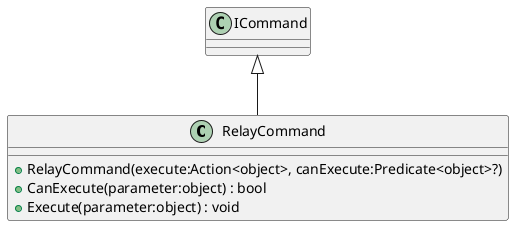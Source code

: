 @startuml
class RelayCommand {
    + RelayCommand(execute:Action<object>, canExecute:Predicate<object>?)
    + CanExecute(parameter:object) : bool
    + Execute(parameter:object) : void
}
ICommand <|-- RelayCommand
@enduml
